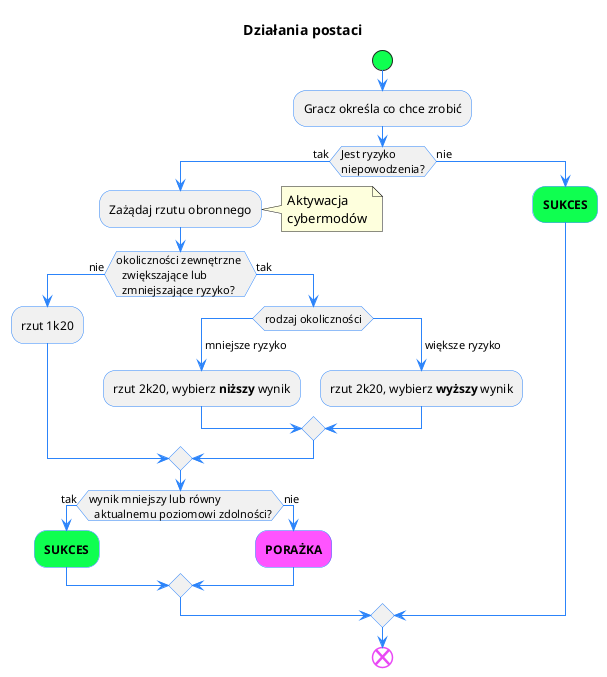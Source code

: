 @startuml "Działania postaci"
skinparam defaultFontName Oxanium
skinparam activity {
  StartColor #0fff50
  BarColor #2c84fa
  EndColor #e949f5
  BorderColor #2c84fa
  ArrowColor #2c84fa
  FontName Oxanium
}
title "Działania postaci" 
start
:Gracz określa co chce zrobić;
if (Jest ryzyko
niepowodzenia?) then (tak)
:Zażądaj rzutu obronnego;
  note right
   Aktywacja 
   cybermodów
  endnote
  if (okoliczności zewnętrzne 
  zwiększające lub
  zmniejszające ryzyko?) then (nie)
    :rzut 1k20;
  else (tak)
   switch (rodzaj okoliczności) 
   case ( mniejsze ryzyko)
   :rzut 2k20, wybierz **niższy** wynik;
   case ( większe ryzyko)
   :rzut 2k20, wybierz **wyższy** wynik;
   endswitch
  endif 
  if (wynik mniejszy lub równy
  aktualnemu poziomowi zdolności?) then (tak)
  #0fff50 :**SUKCES**;
  else (nie)
  #ff54ff :**PORAŻKA**;
  endif
else (nie)
#0fff50 :**SUKCES**;
endif 
end
@enduml

@startuml "Walka fizyczna"
title "Walka fizyczna"
skinparam defaultFontName Oxanium
skinparam activity {
  StartColor #0fff50
  BarColor #2c84fa
  EndColor #e949f5
  BorderColor #2c84fa
  ArrowColor #2c84fa
  FontName Oxanium
}
start
:Rozpocznij rundę;
if (Gracz chce się
wycofać z walki?) then (tak)
:Zażądaj testu BIO;
 note left
   Aktywacja 
   cybermodów
 endnote
if (Test udany i gracz ma dokąd uciec?) then (tak)
:Gracz opuszcza starcie;
stop
else (nie)
:Gracz pozostaje w starciu;
endif
endif
if (postać może zostać zaskoczona
a chce działać przed przeciwnikami?) then (tak)
  :Zażądaj testu BIO;
  note left
   Aktywacja 
   cybermodów
  endnote
  if (Test BIO zdany?) then (tak)
    :Postać działa przed przeciwnikami;
  else (nie)
    :Wszystkie działania w rundzie
    odbywają się jednocześnie;
  endif
else (nie)
  :Wszystkie działania w rundzie
  odbywają się jednocześnie;
endif
:Postać może wykonać ruch (do 12 m);
:Postać może wykonać atak lub inną akcję;
if (Atak czy akcja?) then (atak)
#f2f230 :Przejdź do algorytmu ataku;
else (akcja)
  if (akcja jest ryzykowna?) then (tak)
    :Zażądaj rzutu obronnego;
    note left
      Aktywacja 
      cybermodów
    endnote
    if (Test zdany?) then (tak)
    #0fff50 :**SUKCES**;
    else (nie)
    #ff54ff:**PORAŻKA**;
    endif
  else (nie)
    #0fff50 :**SUKCES**;
  endif 
endif
end
@enduml

@startuml "Atak fizyczny"
title "Atak fizyczny"
skinparam defaultFontName Oxanium
skinparam activity {
  StartColor #0fff50
  BarColor #2c84fa
  EndColor #e949f5
  BorderColor #2c84fa
  ArrowColor #2c84fa
  FontName Oxanium
}
start
group Określ ilość\nkości obrażeń
:standardowo jedna kość obrażeń;
if (wielu atakujących?) then (tak)
:dodaj kość za każdego atakującego;
else (nie)
endif
if (atak bronią podwójną?) then (tak)
:dodaj kość za każdego 
atakującego bronią podwójną;
else (nie)
endif
end group
group Określ rodzaj\nkości obrażeń 
:Oddzielnie dla każdego atakującego;
if (atak bez określonej broni?) then (tak)
:1k4;
else (nie)
:kość obrażeń broni;
switch (modyfikator ataku)
case ( słabsza pozycja)
:1k4 lub odpowiednio 
__zmniejszona__ kość broni;
case ( przewaga)
:1k12 lub odpowiednio 
__zwiększona__ kość broni;
endswitch 
endif
end group
:Wykonaj rzut kośćmi;
note right
Aktywacja cybermodów atakującego
end note
if (broń ma cechę podmuch?) then (tak)
:powtórz rzut na obrażenia
dla każdej postaci 
w zasięgu rażenia;
endif
:Wybierz najwyższy wynik;
:Od rezultatu rzutu odejmij __aktualną__ 
wartość pancerza przeciwnika;
if (OCHR przeciwnika mniejsza lub równa zero?) then (nie)
:Odejmij punkty obrażeń 
od __aktualnej__ OCHR przeciwnika;
note right
Aktywacja cybermodów
przeciwnika
endnote
else (tak)
endif 
if (ilość pozostałych punktów obrażeń większa od zera?) then (tak)
:odejmij pozostałą ilość punktów obrażeń 
od BIO przeciwnika;
note right
 Aktywacja cybermodów przeciwnika
endnote
:Wykonaj test na obrażenia krytyczne;
if (test zdany?) then (tak)
  end
else (nie)
  :zastosuj wszystkie efekty 
  obrażeń krytycznych;
  note right
    Aktywacja
    cybermodów
  endnote
endif
else (nie)
 end
endif
end
@enduml

@startuml "Atak na węzeł Infosfery"
title "Atak na węzeł Infosfery"
skinparam defaultFontName Oxanium
skinparam activity {
  StartColor #0fff50
  BarColor #2c84fa
  EndColor #e949f5
  BorderColor #2c84fa
  ArrowColor #2c84fa
  FontName Oxanium
}
start
group "Określ kości obrażeń" 
:standardowo kość obrażeń neuroprocesora;
if (wielu atakujących?) then (tak)
:dodaj kość za każdego atakującego;
else (nie)
endif
end group
:Wykonaj rzut kośćmi obrażeń;
:Wybierz atakującego i 
zapamiętaj wynik rzutu jego kością
(atak neuroprocesora);
:dodaj kości 
aktywowanego oprogramowania;
note right
Aktywacja oprogramowania
wybranego atakującego
endnote 
:wykonaj rzut dodatkowymi
kośćmi obrażeń oprogramowania 
i wynik dodaj do rezultatu 
ataku neuroprocesora;
:Od rezultatu rzutu odejmij 
wartość pancerza INF przeciwnika;
note right
aktywacja oprogramowania
węzła
endnote
if (OCHR węzła mniejsza lub równa zero?) then (tak)
#0fff50 :przejęcie kontroli nad węzłem;
else (nie)
  :Odejmij punkty obrażeń 
  od __aktualnej__ OCHR węzła;
note right
 aktywacja oprogramowania
 węzła
endnote
endif
if (ilość pozostałych punktów obrażeń 
większa niż zero?) then (tak)
:odejmij pozostałą ilość punktów obrażeń 
od INF węzła;
note right
Aktywacja oprogramowania
węzła
endnote
:Wykonaj test na obrażenia krytyczne;
if (test zdany?) then (tak)
  end
else (nie)
  :zastosuj wszystkie efekty 
  obrażeń krytycznych;
  note right
  Aktywacja oprogramowania
  węzła
  endnote
endif
else (nie)
 end
endif
end
@enduml

@startuml "Atak LOD"
title "Atak LOD"
skinparam defaultFontName Oxanium
skinparam activity {
  StartColor #0fff50
  BarColor #2c84fa
  EndColor #e949f5
  BorderColor #2c84fa
  ArrowColor #2c84fa
  FontName Oxanium
}
start
:Wykonaj rzut kością LOD węzła;
note right
aktywacja oprogramowania
hakera
endnote 
:Od rezultatu rzutu odejmij 
wartość pancerza INF hakera;

if (OCHR hakera mniejsza lub równa zero?) then (tak)
#e949f5 :haker nie może przemieszczać się w sieci\nani rozłączyć;
else (nie)
 :Odejmij punkty obrażeń 
 od __aktualnej__ OCHR hakera;
 note right
 aktywacja oprogramowania
 hakera
 endnote
endif
if (ilość pozostałych punktów obrażeń większa 
niż aktualny poziom OCHR hakera?) then (tak)
:odejmij pozostałą ilość punktów obrażeń 
od INF hakera;
note right
Aktywacja oprogramowania
hakera
endnote
:Wykonaj test na obrażenia krytyczne;
if (test zdany?) then (tak)
  end
else (nie)
  :zastosuj wszystkie efekty 
  obrażeń krytycznych;
  note right
  Aktywacja oprogramowania
  hakera
  endnote
  if (czarny LOD) then (tak)
  :odejmij od PSY hakera tyle 
  punktów ile odjęto od INF;
  endif
endif
else (nie)
 end
endif
end
@enduml